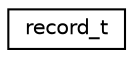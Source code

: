 digraph "Graphical Class Hierarchy"
{
 // INTERACTIVE_SVG=YES
 // LATEX_PDF_SIZE
  edge [fontname="Helvetica",fontsize="10",labelfontname="Helvetica",labelfontsize="10"];
  node [fontname="Helvetica",fontsize="10",shape=record];
  rankdir="LR";
  Node0 [label="record_t",height=0.2,width=0.4,color="black", fillcolor="white", style="filled",URL="$structchessCore_1_1record__t.html",tooltip="A struct for recording search details, used in the transposition table."];
}
